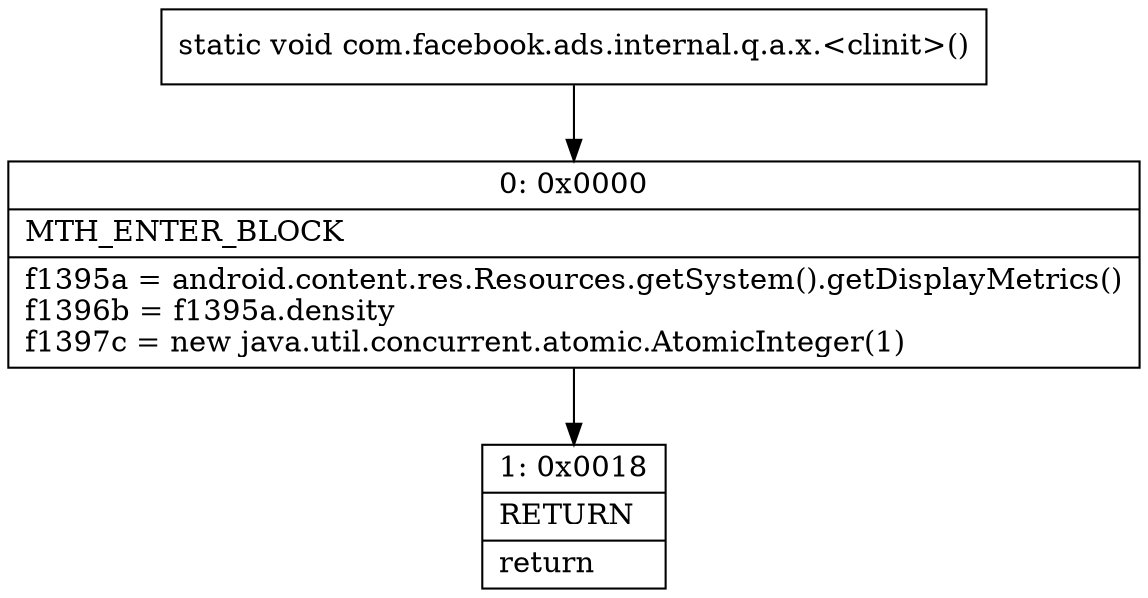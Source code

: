digraph "CFG forcom.facebook.ads.internal.q.a.x.\<clinit\>()V" {
Node_0 [shape=record,label="{0\:\ 0x0000|MTH_ENTER_BLOCK\l|f1395a = android.content.res.Resources.getSystem().getDisplayMetrics()\lf1396b = f1395a.density\lf1397c = new java.util.concurrent.atomic.AtomicInteger(1)\l}"];
Node_1 [shape=record,label="{1\:\ 0x0018|RETURN\l|return\l}"];
MethodNode[shape=record,label="{static void com.facebook.ads.internal.q.a.x.\<clinit\>() }"];
MethodNode -> Node_0;
Node_0 -> Node_1;
}


